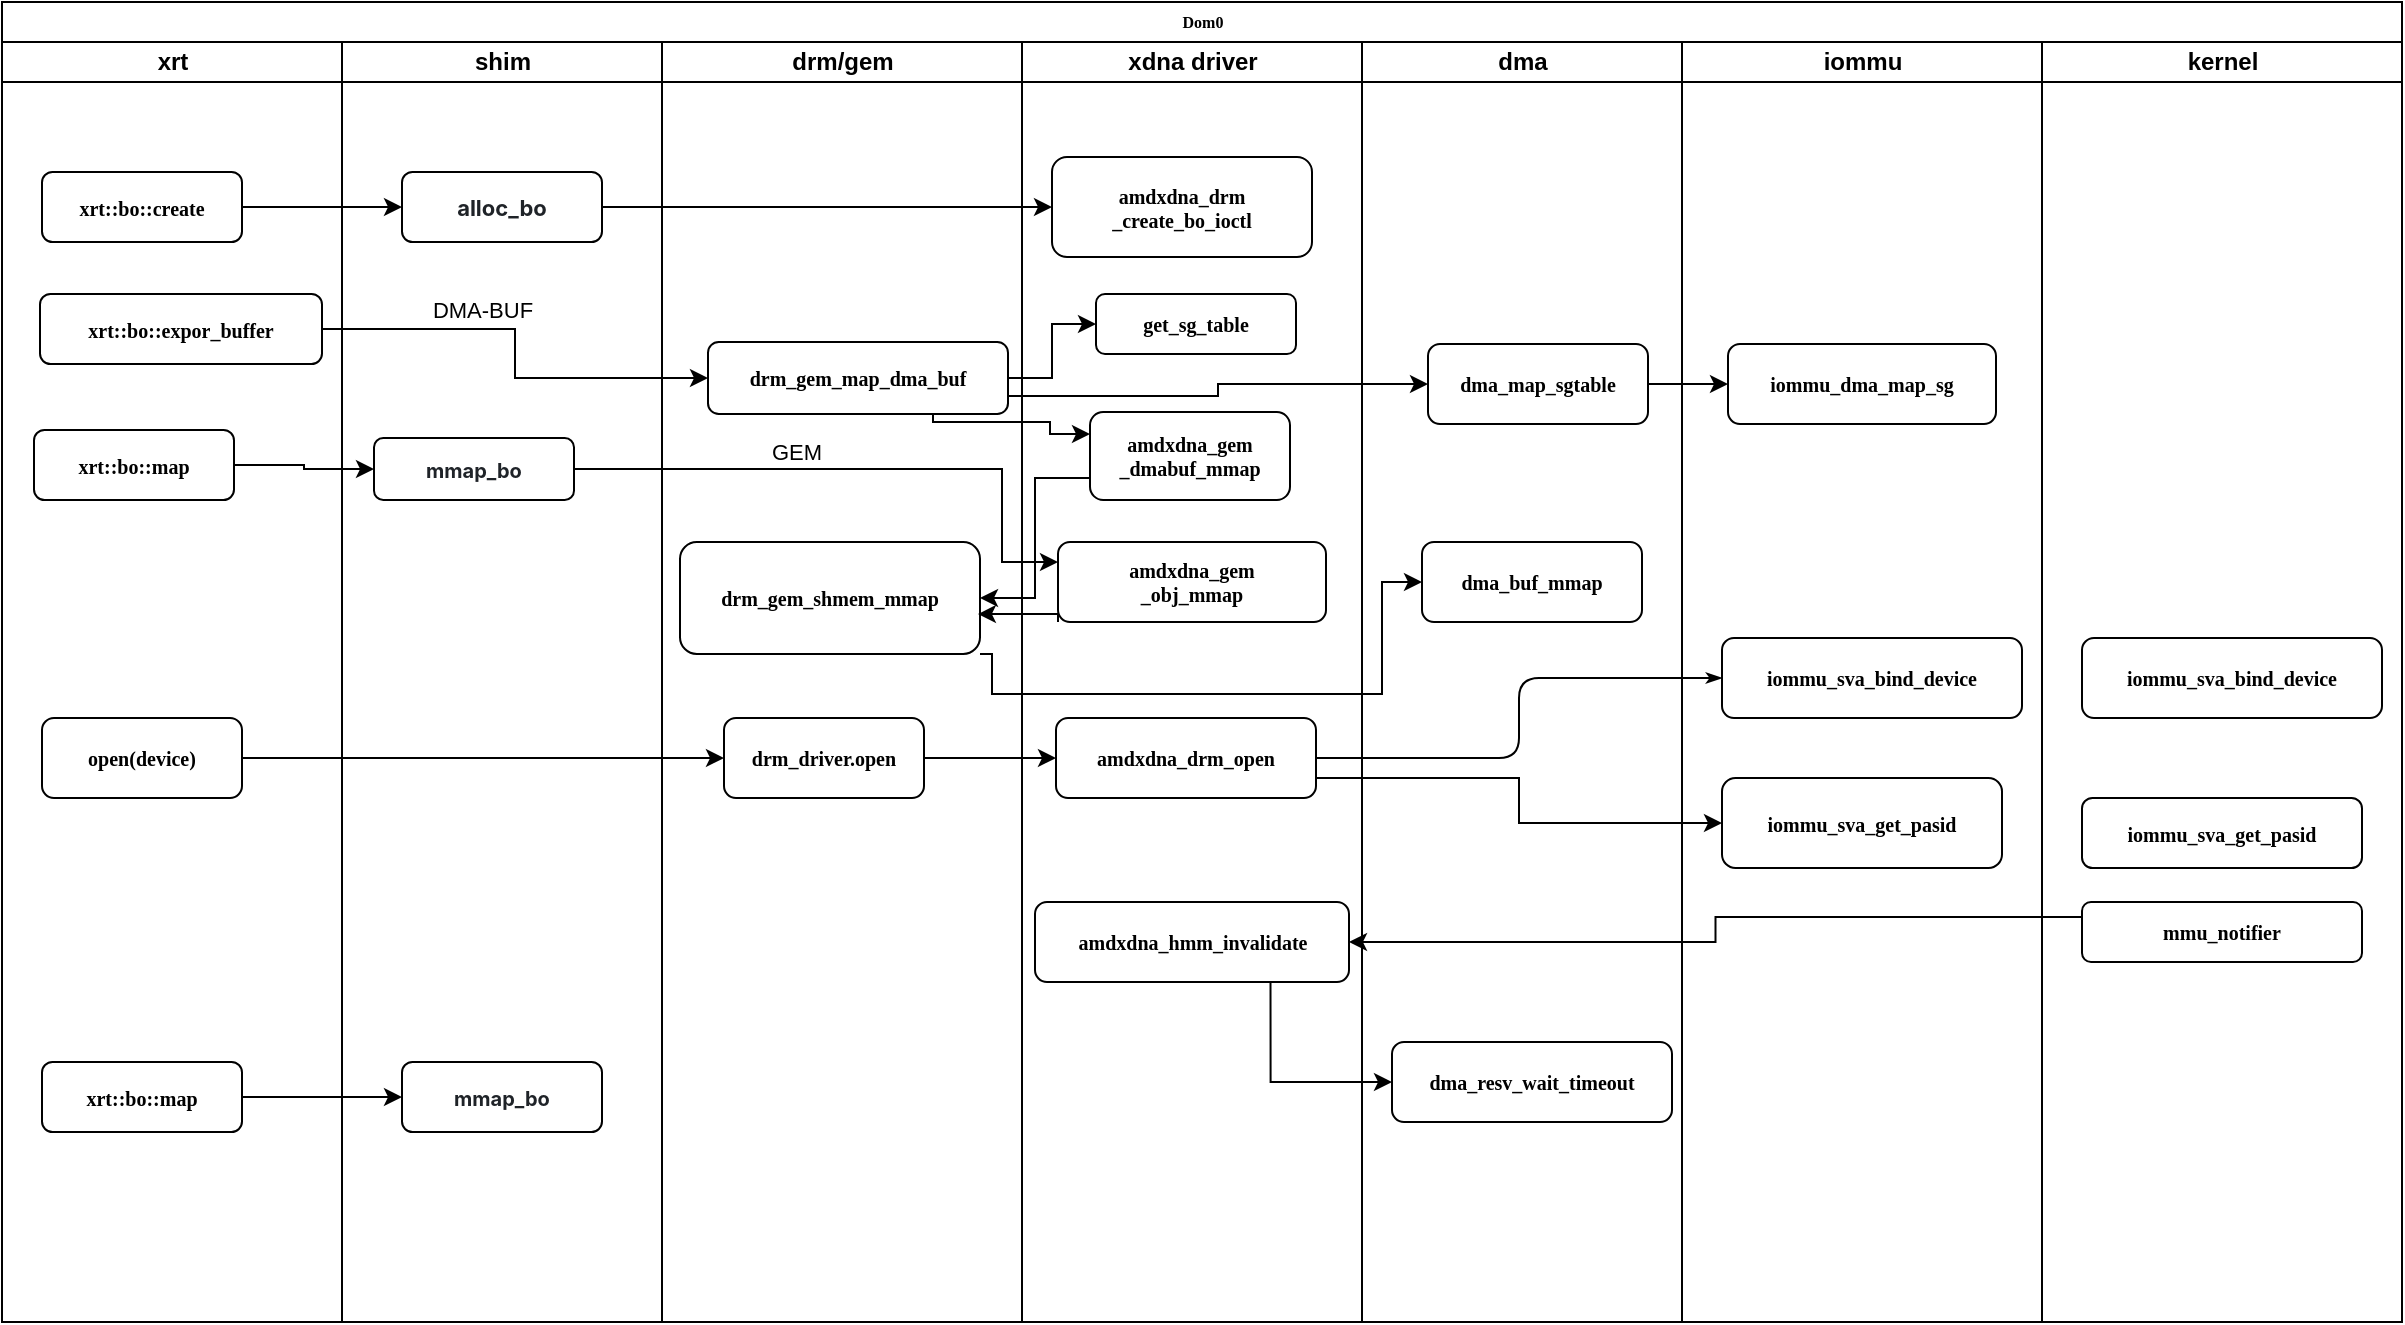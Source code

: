 <mxfile version="26.0.16">
  <diagram name="Page-1" id="74e2e168-ea6b-b213-b513-2b3c1d86103e">
    <mxGraphModel dx="1365" dy="726" grid="1" gridSize="10" guides="1" tooltips="1" connect="1" arrows="1" fold="1" page="1" pageScale="1" pageWidth="1100" pageHeight="850" background="none" math="0" shadow="0">
      <root>
        <mxCell id="0" />
        <mxCell id="1" parent="0" />
        <mxCell id="77e6c97f196da883-1" value="Dom0" style="swimlane;html=1;childLayout=stackLayout;startSize=20;rounded=0;shadow=0;labelBackgroundColor=none;strokeWidth=1;fontFamily=Verdana;fontSize=8;align=center;" parent="1" vertex="1">
          <mxGeometry x="70" y="40" width="1200" height="660" as="geometry" />
        </mxCell>
        <mxCell id="77e6c97f196da883-2" value="xrt" style="swimlane;html=1;startSize=20;" parent="77e6c97f196da883-1" vertex="1">
          <mxGeometry y="20" width="170" height="640" as="geometry" />
        </mxCell>
        <mxCell id="77e6c97f196da883-8" value="xrt::bo::create" style="rounded=1;whiteSpace=wrap;html=1;shadow=0;labelBackgroundColor=none;strokeWidth=1;fontFamily=Verdana;fontSize=10;align=center;fontStyle=1" parent="77e6c97f196da883-2" vertex="1">
          <mxGeometry x="20" y="65" width="100" height="35" as="geometry" />
        </mxCell>
        <mxCell id="77e6c97f196da883-10" value="open(device)" style="rounded=1;whiteSpace=wrap;html=1;shadow=0;labelBackgroundColor=none;strokeWidth=1;fontFamily=Verdana;fontSize=10;align=center;fontStyle=1" parent="77e6c97f196da883-2" vertex="1">
          <mxGeometry x="20" y="338" width="100" height="40" as="geometry" />
        </mxCell>
        <mxCell id="VXW_yDJZZmlwBrVT6001-30" value="xrt::bo::map" style="rounded=1;whiteSpace=wrap;html=1;shadow=0;labelBackgroundColor=none;strokeWidth=1;fontFamily=Verdana;fontSize=10;align=center;fontStyle=1" parent="77e6c97f196da883-2" vertex="1">
          <mxGeometry x="20" y="510" width="100" height="35" as="geometry" />
        </mxCell>
        <mxCell id="77e6c97f196da883-40" style="edgeStyle=orthogonalEdgeStyle;rounded=1;html=1;labelBackgroundColor=none;startArrow=none;startFill=0;startSize=5;endArrow=classicThin;endFill=1;endSize=5;jettySize=auto;orthogonalLoop=1;strokeWidth=1;fontFamily=Verdana;fontSize=8;fontStyle=1" parent="77e6c97f196da883-1" source="77e6c97f196da883-23" target="77e6c97f196da883-24" edge="1">
          <mxGeometry relative="1" as="geometry" />
        </mxCell>
        <mxCell id="77e6c97f196da883-3" value="shim" style="swimlane;html=1;startSize=20;" parent="77e6c97f196da883-1" vertex="1">
          <mxGeometry x="170" y="20" width="160" height="640" as="geometry" />
        </mxCell>
        <mxCell id="77e6c97f196da883-11" value="&lt;span style=&quot;color: rgb(31, 35, 40); font-family: -apple-system, BlinkMacSystemFont, &amp;quot;Segoe UI&amp;quot;, &amp;quot;Noto Sans&amp;quot;, Helvetica, Arial, sans-serif, &amp;quot;Apple Color Emoji&amp;quot;, &amp;quot;Segoe UI Emoji&amp;quot;; text-align: left; background-color: rgb(255, 255, 255);&quot;&gt;alloc_bo&lt;/span&gt;" style="rounded=1;whiteSpace=wrap;html=1;shadow=0;labelBackgroundColor=none;strokeWidth=1;fontFamily=Verdana;fontSize=11;align=center;fontStyle=1" parent="77e6c97f196da883-3" vertex="1">
          <mxGeometry x="30" y="65" width="100" height="35" as="geometry" />
        </mxCell>
        <mxCell id="VXW_yDJZZmlwBrVT6001-31" value="&lt;span style=&quot;color: rgb(31, 35, 40); font-family: -apple-system, BlinkMacSystemFont, &amp;quot;Segoe UI&amp;quot;, &amp;quot;Noto Sans&amp;quot;, Helvetica, Arial, sans-serif, &amp;quot;Apple Color Emoji&amp;quot;, &amp;quot;Segoe UI Emoji&amp;quot;; text-align: left; background-color: rgb(255, 255, 255);&quot;&gt;mmap_bo&lt;/span&gt;" style="rounded=1;whiteSpace=wrap;html=1;shadow=0;labelBackgroundColor=none;strokeWidth=1;fontFamily=Verdana;fontSize=10;align=center;fontStyle=1" parent="77e6c97f196da883-3" vertex="1">
          <mxGeometry x="30" y="510" width="100" height="35" as="geometry" />
        </mxCell>
        <mxCell id="77e6c97f196da883-4" value="drm/gem" style="swimlane;html=1;startSize=20;" parent="77e6c97f196da883-1" vertex="1">
          <mxGeometry x="330" y="20" width="180" height="640" as="geometry" />
        </mxCell>
        <mxCell id="77e6c97f196da883-14" value="drm_driver.open" style="rounded=1;whiteSpace=wrap;html=1;shadow=0;labelBackgroundColor=none;strokeWidth=1;fontFamily=Verdana;fontSize=10;align=center;fontStyle=1" parent="77e6c97f196da883-4" vertex="1">
          <mxGeometry x="31" y="338" width="100" height="40" as="geometry" />
        </mxCell>
        <mxCell id="UbXINiYKLftAWwF0POLq-105" value="&lt;span style=&quot;font-size: 10px;&quot;&gt;drm_gem_shmem_mmap&lt;/span&gt;" style="rounded=1;whiteSpace=wrap;html=1;shadow=0;labelBackgroundColor=none;strokeWidth=1;fontFamily=Verdana;fontSize=8;align=center;fontStyle=1" parent="77e6c97f196da883-4" vertex="1">
          <mxGeometry x="9" y="250" width="150" height="56" as="geometry" />
        </mxCell>
        <mxCell id="77e6c97f196da883-5" value="xdna driver" style="swimlane;html=1;startSize=20;" parent="77e6c97f196da883-1" vertex="1">
          <mxGeometry x="510" y="20" width="170" height="640" as="geometry" />
        </mxCell>
        <mxCell id="77e6c97f196da883-18" value="amdxdna_drm&lt;div&gt;_create_bo_ioctl&lt;/div&gt;" style="rounded=1;whiteSpace=wrap;html=1;shadow=0;labelBackgroundColor=none;strokeWidth=1;fontFamily=Verdana;fontSize=10;align=center;fontStyle=1" parent="77e6c97f196da883-5" vertex="1">
          <mxGeometry x="15" y="57.5" width="130" height="50" as="geometry" />
        </mxCell>
        <mxCell id="77e6c97f196da883-23" value="amdxdna_drm_open" style="rounded=1;whiteSpace=wrap;html=1;shadow=0;labelBackgroundColor=none;strokeWidth=1;fontFamily=Verdana;fontSize=10;align=center;fontStyle=1" parent="77e6c97f196da883-5" vertex="1">
          <mxGeometry x="17" y="338" width="130" height="40" as="geometry" />
        </mxCell>
        <mxCell id="UbXINiYKLftAWwF0POLq-106" value="amdxdna_gem&lt;div&gt;_dmabuf_mmap&lt;/div&gt;" style="rounded=1;whiteSpace=wrap;html=1;shadow=0;labelBackgroundColor=none;strokeWidth=1;fontFamily=Verdana;fontSize=10;align=center;fontStyle=1" parent="77e6c97f196da883-5" vertex="1">
          <mxGeometry x="34" y="185" width="100" height="44" as="geometry" />
        </mxCell>
        <mxCell id="4yE-ozbgTQOb8NQGivvM-10" value="amdxdna_hmm_invalidate" style="rounded=1;whiteSpace=wrap;html=1;shadow=0;labelBackgroundColor=none;strokeWidth=1;fontFamily=Verdana;fontSize=10;align=center;fontStyle=1" vertex="1" parent="77e6c97f196da883-5">
          <mxGeometry x="6.5" y="430" width="157" height="40" as="geometry" />
        </mxCell>
        <object label="amdxdna_gem&lt;div&gt;_obj_mmap&lt;/div&gt;" id="4yE-ozbgTQOb8NQGivvM-9">
          <mxCell style="rounded=1;whiteSpace=wrap;html=1;shadow=0;labelBackgroundColor=none;strokeWidth=1;fontFamily=Verdana;fontSize=10;align=center;fontStyle=1" vertex="1" parent="77e6c97f196da883-5">
            <mxGeometry x="18" y="250" width="134" height="40" as="geometry" />
          </mxCell>
        </object>
        <mxCell id="77e6c97f196da883-6" value="dma" style="swimlane;html=1;startSize=20;" parent="77e6c97f196da883-1" vertex="1">
          <mxGeometry x="680" y="20" width="160" height="640" as="geometry" />
        </mxCell>
        <mxCell id="UbXINiYKLftAWwF0POLq-107" value="dma_buf_mmap" style="rounded=1;whiteSpace=wrap;html=1;shadow=0;labelBackgroundColor=none;strokeWidth=1;fontFamily=Verdana;fontSize=10;align=center;fontStyle=1" parent="77e6c97f196da883-6" vertex="1">
          <mxGeometry x="30" y="250" width="110" height="40" as="geometry" />
        </mxCell>
        <mxCell id="77e6c97f196da883-22" value="dma_resv_wait_timeout" style="rounded=1;whiteSpace=wrap;html=1;shadow=0;labelBackgroundColor=none;strokeWidth=1;fontFamily=Verdana;fontSize=10;align=center;fontStyle=1" parent="77e6c97f196da883-6" vertex="1">
          <mxGeometry x="15" y="500" width="140" height="40" as="geometry" />
        </mxCell>
        <mxCell id="77e6c97f196da883-7" value="iommu" style="swimlane;html=1;startSize=20;" parent="77e6c97f196da883-1" vertex="1">
          <mxGeometry x="840" y="20" width="180" height="640" as="geometry" />
        </mxCell>
        <mxCell id="77e6c97f196da883-24" value="iommu_sva_bind_device" style="rounded=1;whiteSpace=wrap;html=1;shadow=0;labelBackgroundColor=none;strokeWidth=1;fontFamily=Verdana;fontSize=10;align=center;fontStyle=1" parent="77e6c97f196da883-7" vertex="1">
          <mxGeometry x="20" y="298" width="150" height="40" as="geometry" />
        </mxCell>
        <mxCell id="77e6c97f196da883-21" value="iommu_sva_get_pasid" style="rounded=1;whiteSpace=wrap;html=1;shadow=0;labelBackgroundColor=none;strokeWidth=1;fontFamily=Verdana;fontSize=10;align=center;fontStyle=1" parent="77e6c97f196da883-7" vertex="1">
          <mxGeometry x="20" y="368" width="140" height="45" as="geometry" />
        </mxCell>
        <mxCell id="UbXINiYKLftAWwF0POLq-96" style="edgeStyle=orthogonalEdgeStyle;rounded=0;orthogonalLoop=1;jettySize=auto;html=1;exitX=1;exitY=0.5;exitDx=0;exitDy=0;entryX=0;entryY=0.5;entryDx=0;entryDy=0;fontStyle=1" parent="77e6c97f196da883-1" source="77e6c97f196da883-8" target="77e6c97f196da883-11" edge="1">
          <mxGeometry relative="1" as="geometry" />
        </mxCell>
        <mxCell id="UbXINiYKLftAWwF0POLq-114" style="edgeStyle=orthogonalEdgeStyle;rounded=0;orthogonalLoop=1;jettySize=auto;html=1;exitX=1;exitY=0.5;exitDx=0;exitDy=0;entryX=0;entryY=0.5;entryDx=0;entryDy=0;fontStyle=1" parent="77e6c97f196da883-1" source="77e6c97f196da883-11" target="77e6c97f196da883-18" edge="1">
          <mxGeometry relative="1" as="geometry" />
        </mxCell>
        <mxCell id="oizl7t2Fv6kCmMiVF6kX-2" style="edgeStyle=orthogonalEdgeStyle;rounded=0;orthogonalLoop=1;jettySize=auto;html=1;exitX=1;exitY=0.75;exitDx=0;exitDy=0;entryX=0;entryY=0.5;entryDx=0;entryDy=0;fontStyle=1" parent="77e6c97f196da883-1" source="77e6c97f196da883-23" target="77e6c97f196da883-21" edge="1">
          <mxGeometry relative="1" as="geometry" />
        </mxCell>
        <mxCell id="oizl7t2Fv6kCmMiVF6kX-3" style="edgeStyle=orthogonalEdgeStyle;rounded=0;orthogonalLoop=1;jettySize=auto;html=1;exitX=1;exitY=0.5;exitDx=0;exitDy=0;entryX=0;entryY=0.5;entryDx=0;entryDy=0;fontStyle=1" parent="77e6c97f196da883-1" source="77e6c97f196da883-10" target="77e6c97f196da883-14" edge="1">
          <mxGeometry relative="1" as="geometry" />
        </mxCell>
        <mxCell id="oizl7t2Fv6kCmMiVF6kX-4" style="edgeStyle=orthogonalEdgeStyle;rounded=0;orthogonalLoop=1;jettySize=auto;html=1;exitX=1;exitY=0.5;exitDx=0;exitDy=0;entryX=0;entryY=0.5;entryDx=0;entryDy=0;fontStyle=1" parent="77e6c97f196da883-1" source="77e6c97f196da883-14" target="77e6c97f196da883-23" edge="1">
          <mxGeometry relative="1" as="geometry" />
        </mxCell>
        <mxCell id="4yE-ozbgTQOb8NQGivvM-6" value="kernel" style="swimlane;html=1;startSize=20;" vertex="1" parent="77e6c97f196da883-1">
          <mxGeometry x="1020" y="20" width="180" height="640" as="geometry" />
        </mxCell>
        <mxCell id="4yE-ozbgTQOb8NQGivvM-7" value="iommu_sva_bind_device" style="rounded=1;whiteSpace=wrap;html=1;shadow=0;labelBackgroundColor=none;strokeWidth=1;fontFamily=Verdana;fontSize=10;align=center;fontStyle=1" vertex="1" parent="4yE-ozbgTQOb8NQGivvM-6">
          <mxGeometry x="20" y="298" width="150" height="40" as="geometry" />
        </mxCell>
        <mxCell id="4yE-ozbgTQOb8NQGivvM-8" value="iommu_sva_get_pasid" style="rounded=1;whiteSpace=wrap;html=1;shadow=0;labelBackgroundColor=none;strokeWidth=1;fontFamily=Verdana;fontSize=10;align=center;fontStyle=1" vertex="1" parent="4yE-ozbgTQOb8NQGivvM-6">
          <mxGeometry x="20" y="378" width="140" height="35" as="geometry" />
        </mxCell>
        <mxCell id="4yE-ozbgTQOb8NQGivvM-1" value="mmu_notifier" style="rounded=1;whiteSpace=wrap;html=1;shadow=0;labelBackgroundColor=none;strokeWidth=1;fontFamily=Verdana;fontSize=10;align=center;fontStyle=1" vertex="1" parent="4yE-ozbgTQOb8NQGivvM-6">
          <mxGeometry x="20" y="430" width="140" height="30" as="geometry" />
        </mxCell>
        <mxCell id="VXW_yDJZZmlwBrVT6001-33" style="edgeStyle=orthogonalEdgeStyle;rounded=0;orthogonalLoop=1;jettySize=auto;html=1;exitX=1;exitY=0.5;exitDx=0;exitDy=0;entryX=0;entryY=0.5;entryDx=0;entryDy=0;fontStyle=1" parent="77e6c97f196da883-1" source="VXW_yDJZZmlwBrVT6001-30" target="VXW_yDJZZmlwBrVT6001-31" edge="1">
          <mxGeometry relative="1" as="geometry" />
        </mxCell>
        <mxCell id="4yE-ozbgTQOb8NQGivvM-11" style="edgeStyle=orthogonalEdgeStyle;rounded=0;orthogonalLoop=1;jettySize=auto;html=1;exitX=0;exitY=0.25;exitDx=0;exitDy=0;entryX=1;entryY=0.5;entryDx=0;entryDy=0;" edge="1" parent="77e6c97f196da883-1" source="4yE-ozbgTQOb8NQGivvM-1" target="4yE-ozbgTQOb8NQGivvM-10">
          <mxGeometry relative="1" as="geometry" />
        </mxCell>
        <mxCell id="4yE-ozbgTQOb8NQGivvM-14" style="edgeStyle=orthogonalEdgeStyle;rounded=0;orthogonalLoop=1;jettySize=auto;html=1;exitX=0.75;exitY=1;exitDx=0;exitDy=0;entryX=0;entryY=0.5;entryDx=0;entryDy=0;" edge="1" parent="77e6c97f196da883-1" source="4yE-ozbgTQOb8NQGivvM-10" target="77e6c97f196da883-22">
          <mxGeometry relative="1" as="geometry" />
        </mxCell>
        <mxCell id="4yE-ozbgTQOb8NQGivvM-40" style="edgeStyle=orthogonalEdgeStyle;rounded=0;orthogonalLoop=1;jettySize=auto;html=1;exitX=1;exitY=1;exitDx=0;exitDy=0;entryX=0;entryY=0.5;entryDx=0;entryDy=0;" edge="1" parent="77e6c97f196da883-1" source="UbXINiYKLftAWwF0POLq-105" target="UbXINiYKLftAWwF0POLq-107">
          <mxGeometry relative="1" as="geometry">
            <Array as="points">
              <mxPoint x="495" y="346" />
              <mxPoint x="690" y="346" />
              <mxPoint x="690" y="290" />
            </Array>
          </mxGeometry>
        </mxCell>
        <mxCell id="4yE-ozbgTQOb8NQGivvM-47" style="edgeStyle=orthogonalEdgeStyle;rounded=0;orthogonalLoop=1;jettySize=auto;html=1;exitX=0;exitY=0.75;exitDx=0;exitDy=0;entryX=1;entryY=0.5;entryDx=0;entryDy=0;" edge="1" parent="77e6c97f196da883-1" source="UbXINiYKLftAWwF0POLq-106" target="UbXINiYKLftAWwF0POLq-105">
          <mxGeometry relative="1" as="geometry" />
        </mxCell>
        <mxCell id="4yE-ozbgTQOb8NQGivvM-49" style="edgeStyle=orthogonalEdgeStyle;rounded=0;orthogonalLoop=1;jettySize=auto;html=1;exitX=0;exitY=1;exitDx=0;exitDy=0;entryX=0.993;entryY=0.643;entryDx=0;entryDy=0;entryPerimeter=0;" edge="1" parent="77e6c97f196da883-1" source="4yE-ozbgTQOb8NQGivvM-9" target="UbXINiYKLftAWwF0POLq-105">
          <mxGeometry relative="1" as="geometry">
            <Array as="points">
              <mxPoint x="528" y="306" />
            </Array>
          </mxGeometry>
        </mxCell>
        <mxCell id="UbXINiYKLftAWwF0POLq-103" value="xrt::bo::map" style="rounded=1;whiteSpace=wrap;html=1;shadow=0;labelBackgroundColor=none;strokeWidth=1;fontFamily=Verdana;fontSize=10;align=center;fontStyle=1" parent="1" vertex="1">
          <mxGeometry x="86" y="254" width="100" height="35" as="geometry" />
        </mxCell>
        <mxCell id="UbXINiYKLftAWwF0POLq-104" value="&lt;span style=&quot;color: rgb(31, 35, 40); font-family: -apple-system, BlinkMacSystemFont, &amp;quot;Segoe UI&amp;quot;, &amp;quot;Noto Sans&amp;quot;, Helvetica, Arial, sans-serif, &amp;quot;Apple Color Emoji&amp;quot;, &amp;quot;Segoe UI Emoji&amp;quot;; text-align: left; background-color: rgb(255, 255, 255);&quot;&gt;mmap_bo&lt;/span&gt;" style="rounded=1;whiteSpace=wrap;html=1;shadow=0;labelBackgroundColor=none;strokeWidth=1;fontFamily=Verdana;fontSize=10;align=center;fontStyle=1" parent="1" vertex="1">
          <mxGeometry x="256" y="258" width="100" height="31" as="geometry" />
        </mxCell>
        <mxCell id="UbXINiYKLftAWwF0POLq-110" style="edgeStyle=orthogonalEdgeStyle;rounded=0;orthogonalLoop=1;jettySize=auto;html=1;exitX=1;exitY=0.5;exitDx=0;exitDy=0;entryX=0;entryY=0.25;entryDx=0;entryDy=0;fontStyle=1" parent="1" source="UbXINiYKLftAWwF0POLq-104" target="4yE-ozbgTQOb8NQGivvM-9" edge="1">
          <mxGeometry relative="1" as="geometry">
            <Array as="points">
              <mxPoint x="570" y="274" />
              <mxPoint x="570" y="320" />
            </Array>
          </mxGeometry>
        </mxCell>
        <mxCell id="4yE-ozbgTQOb8NQGivvM-43" value="GEM" style="edgeLabel;html=1;align=center;verticalAlign=middle;resizable=0;points=[];" vertex="1" connectable="0" parent="UbXINiYKLftAWwF0POLq-110">
          <mxGeometry x="-0.231" y="5" relative="1" as="geometry">
            <mxPoint y="-4" as="offset" />
          </mxGeometry>
        </mxCell>
        <mxCell id="UbXINiYKLftAWwF0POLq-113" style="edgeStyle=orthogonalEdgeStyle;rounded=0;orthogonalLoop=1;jettySize=auto;html=1;exitX=1;exitY=0.5;exitDx=0;exitDy=0;entryX=0;entryY=0.5;entryDx=0;entryDy=0;fontStyle=1" parent="1" source="UbXINiYKLftAWwF0POLq-103" target="UbXINiYKLftAWwF0POLq-104" edge="1">
          <mxGeometry relative="1" as="geometry" />
        </mxCell>
        <mxCell id="4yE-ozbgTQOb8NQGivvM-46" style="edgeStyle=orthogonalEdgeStyle;rounded=0;orthogonalLoop=1;jettySize=auto;html=1;exitX=0.75;exitY=1;exitDx=0;exitDy=0;entryX=0;entryY=0.25;entryDx=0;entryDy=0;" edge="1" parent="1" source="4yE-ozbgTQOb8NQGivvM-27" target="UbXINiYKLftAWwF0POLq-106">
          <mxGeometry relative="1" as="geometry">
            <Array as="points">
              <mxPoint x="536" y="250" />
              <mxPoint x="594" y="250" />
              <mxPoint x="594" y="256" />
            </Array>
          </mxGeometry>
        </mxCell>
        <mxCell id="4yE-ozbgTQOb8NQGivvM-27" value="&lt;span style=&quot;font-size: 10px;&quot;&gt;drm_gem_map_dma_buf&lt;/span&gt;" style="rounded=1;whiteSpace=wrap;html=1;shadow=0;labelBackgroundColor=none;strokeWidth=1;fontFamily=Verdana;fontSize=8;align=center;fontStyle=1" vertex="1" parent="1">
          <mxGeometry x="423" y="210" width="150" height="36" as="geometry" />
        </mxCell>
        <mxCell id="4yE-ozbgTQOb8NQGivvM-28" value="get_sg_table" style="rounded=1;whiteSpace=wrap;html=1;shadow=0;labelBackgroundColor=none;strokeWidth=1;fontFamily=Verdana;fontSize=10;align=center;fontStyle=1" vertex="1" parent="1">
          <mxGeometry x="617" y="186" width="100" height="30" as="geometry" />
        </mxCell>
        <mxCell id="4yE-ozbgTQOb8NQGivvM-29" value="dma_map_sgtable" style="rounded=1;whiteSpace=wrap;html=1;shadow=0;labelBackgroundColor=none;strokeWidth=1;fontFamily=Verdana;fontSize=10;align=center;fontStyle=1" vertex="1" parent="1">
          <mxGeometry x="783" y="211" width="110" height="40" as="geometry" />
        </mxCell>
        <object label="iommu_dma_map_sg" id="4yE-ozbgTQOb8NQGivvM-30">
          <mxCell style="rounded=1;whiteSpace=wrap;html=1;shadow=0;labelBackgroundColor=none;strokeWidth=1;fontFamily=Verdana;fontSize=10;align=center;fontStyle=1" vertex="1" parent="1">
            <mxGeometry x="933" y="211" width="134" height="40" as="geometry" />
          </mxCell>
        </object>
        <mxCell id="4yE-ozbgTQOb8NQGivvM-31" style="edgeStyle=orthogonalEdgeStyle;rounded=0;orthogonalLoop=1;jettySize=auto;html=1;exitX=1;exitY=0.5;exitDx=0;exitDy=0;entryX=0;entryY=0.5;entryDx=0;entryDy=0;fontStyle=1" edge="1" parent="1" source="4yE-ozbgTQOb8NQGivvM-29" target="4yE-ozbgTQOb8NQGivvM-30">
          <mxGeometry relative="1" as="geometry" />
        </mxCell>
        <mxCell id="4yE-ozbgTQOb8NQGivvM-32" style="edgeStyle=orthogonalEdgeStyle;rounded=0;orthogonalLoop=1;jettySize=auto;html=1;exitX=1;exitY=0.75;exitDx=0;exitDy=0;entryX=0;entryY=0.5;entryDx=0;entryDy=0;fontStyle=1" edge="1" parent="1" source="4yE-ozbgTQOb8NQGivvM-27" target="4yE-ozbgTQOb8NQGivvM-29">
          <mxGeometry relative="1" as="geometry" />
        </mxCell>
        <mxCell id="4yE-ozbgTQOb8NQGivvM-33" style="edgeStyle=orthogonalEdgeStyle;rounded=0;orthogonalLoop=1;jettySize=auto;html=1;exitX=1;exitY=0.5;exitDx=0;exitDy=0;entryX=0;entryY=0.5;entryDx=0;entryDy=0;fontStyle=1" edge="1" parent="1" source="4yE-ozbgTQOb8NQGivvM-27" target="4yE-ozbgTQOb8NQGivvM-28">
          <mxGeometry relative="1" as="geometry" />
        </mxCell>
        <mxCell id="4yE-ozbgTQOb8NQGivvM-35" value="xrt::bo::expor_buffer" style="rounded=1;whiteSpace=wrap;html=1;shadow=0;labelBackgroundColor=none;strokeWidth=1;fontFamily=Verdana;fontSize=10;align=center;fontStyle=1" vertex="1" parent="1">
          <mxGeometry x="89" y="186" width="141" height="35" as="geometry" />
        </mxCell>
        <mxCell id="4yE-ozbgTQOb8NQGivvM-37" style="edgeStyle=orthogonalEdgeStyle;rounded=0;orthogonalLoop=1;jettySize=auto;html=1;exitX=1;exitY=0.5;exitDx=0;exitDy=0;entryX=0;entryY=0.5;entryDx=0;entryDy=0;fontStyle=1" edge="1" parent="1" source="4yE-ozbgTQOb8NQGivvM-35" target="4yE-ozbgTQOb8NQGivvM-27">
          <mxGeometry relative="1" as="geometry">
            <mxPoint x="359" y="205.5" as="sourcePoint" />
          </mxGeometry>
        </mxCell>
        <mxCell id="4yE-ozbgTQOb8NQGivvM-39" value="DMA-BUF" style="edgeLabel;html=1;align=center;verticalAlign=middle;resizable=0;points=[];" vertex="1" connectable="0" parent="4yE-ozbgTQOb8NQGivvM-37">
          <mxGeometry x="-0.264" y="1" relative="1" as="geometry">
            <mxPoint y="-9" as="offset" />
          </mxGeometry>
        </mxCell>
      </root>
    </mxGraphModel>
  </diagram>
</mxfile>
